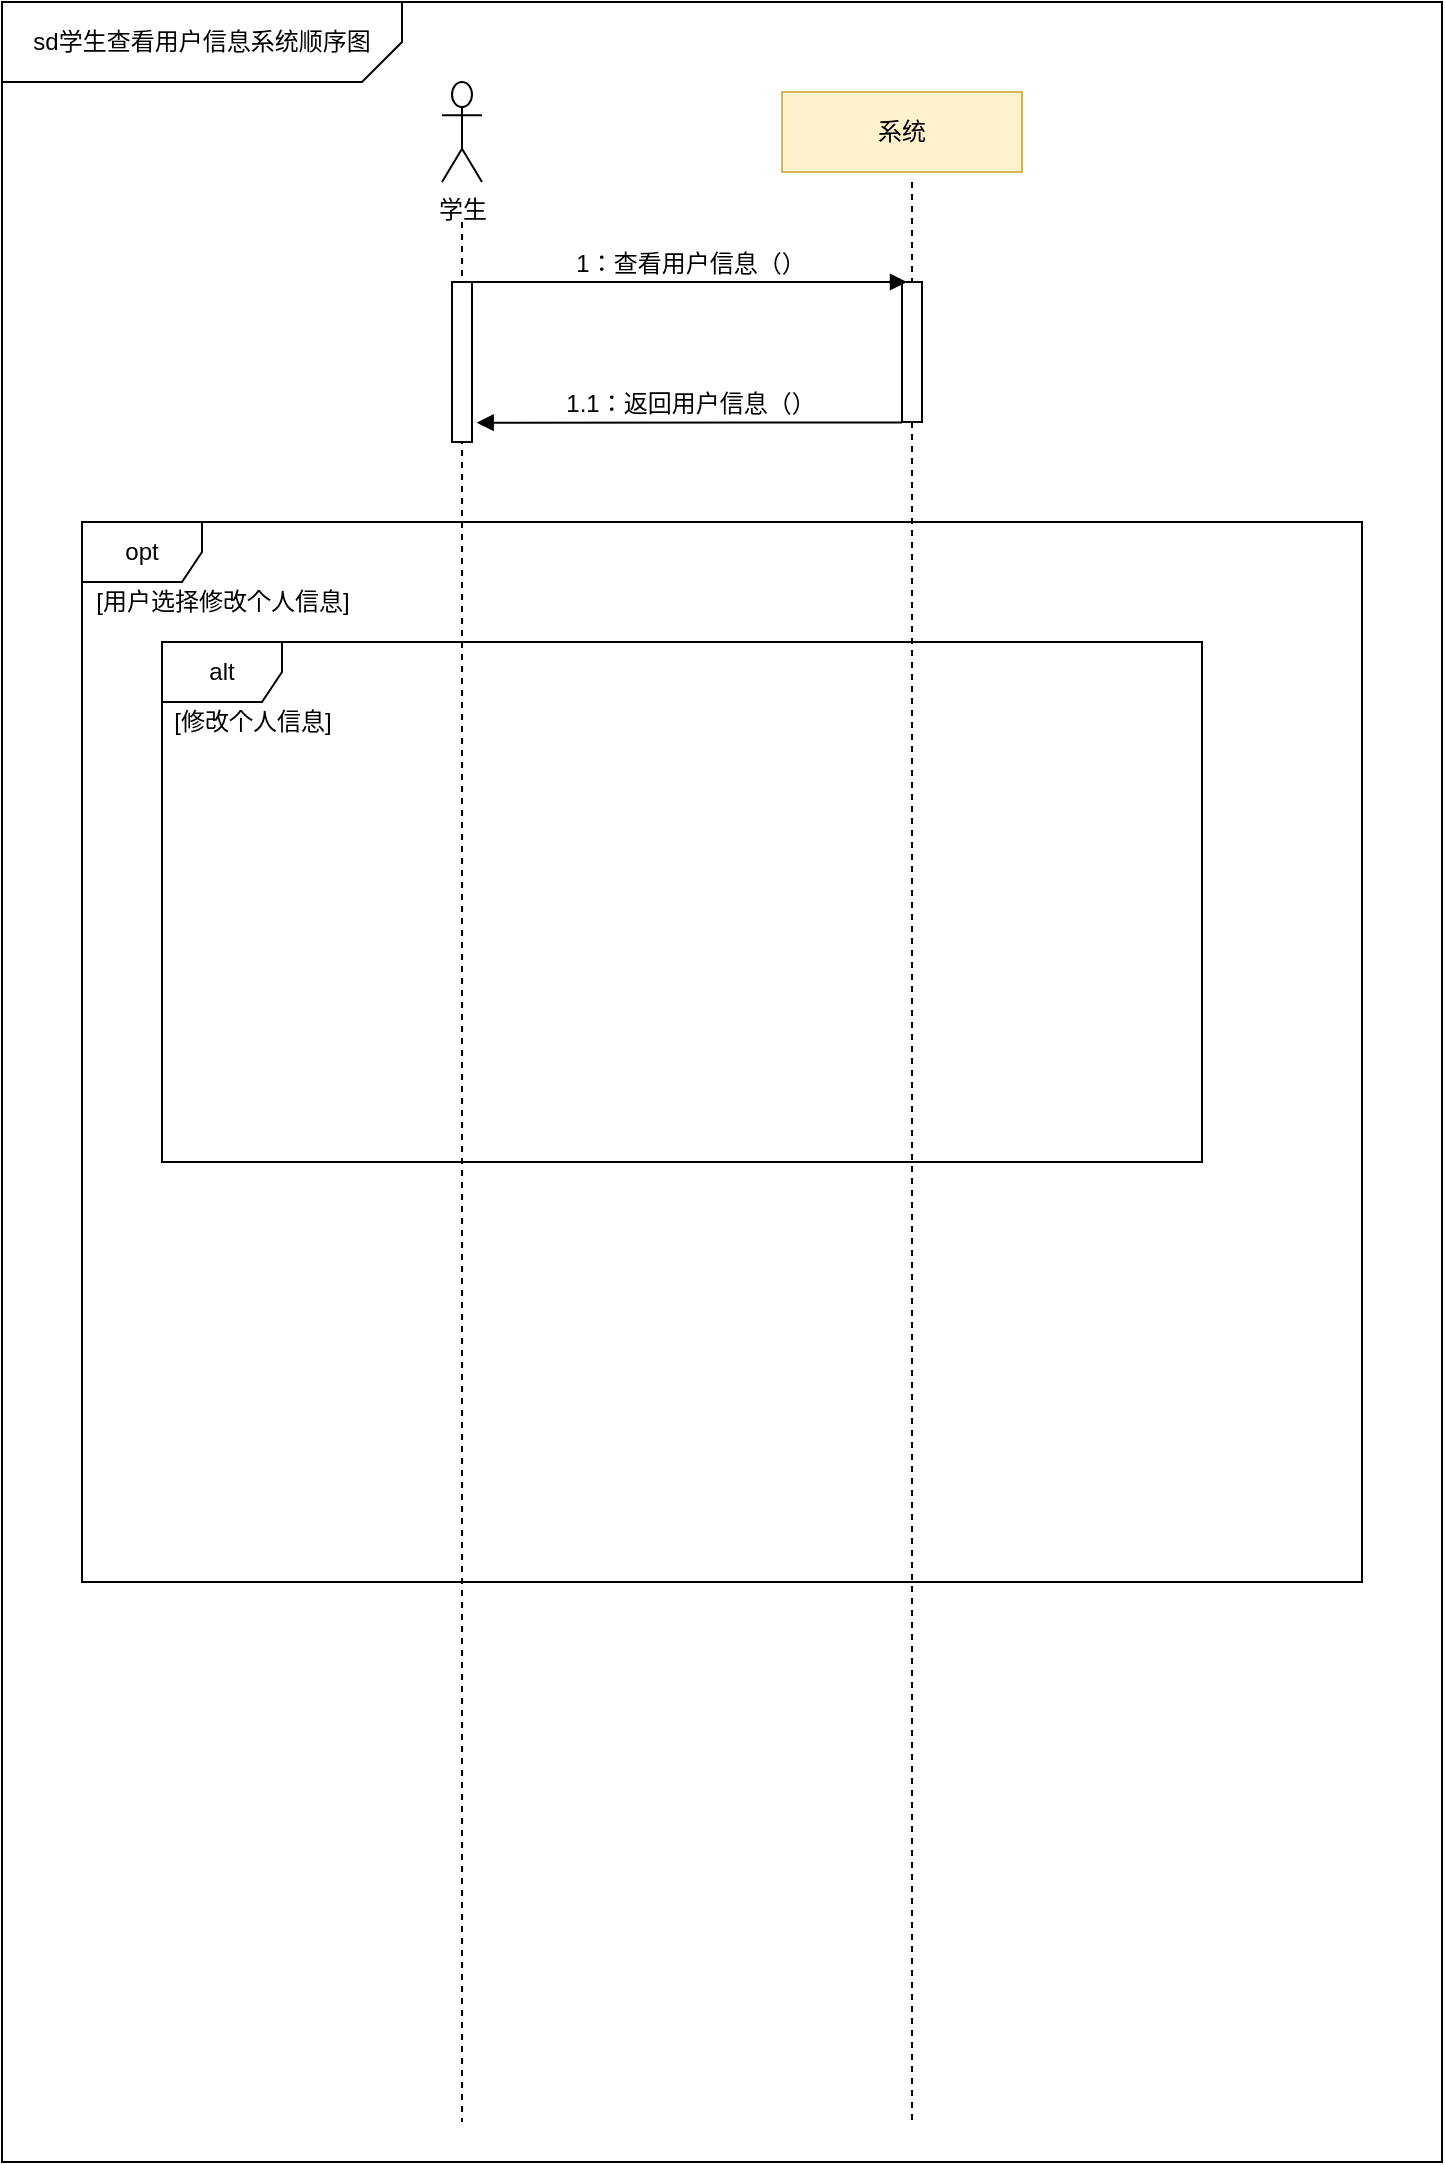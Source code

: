 <mxfile version="14.5.10" type="github">
  <diagram id="kgpKYQtTHZ0yAKxKKP6v" name="Page-1">
    <mxGraphModel dx="864" dy="553" grid="1" gridSize="10" guides="1" tooltips="1" connect="1" arrows="1" fold="1" page="1" pageScale="1" pageWidth="850" pageHeight="1100" background="none" math="0" shadow="0">
      <root>
        <mxCell id="0" />
        <mxCell id="1" parent="0" />
        <mxCell id="8y6wpV7VGv-w1ITJfM3C-70" value="Diagram1 heading" style="shape=umlFrame;whiteSpace=wrap;html=1;width=120;height=30;boundedLbl=1;verticalAlign=middle;align=left;spacingLeft=5;labelBackgroundColor=none;fontSize=12;" vertex="1" parent="1">
          <mxGeometry x="80" y="200" width="720" height="1080" as="geometry" />
        </mxCell>
        <mxCell id="8y6wpV7VGv-w1ITJfM3C-75" value="sd学生查看用户信息系统顺序图" style="verticalLabelPosition=middle;verticalAlign=middle;html=1;shape=card;whiteSpace=wrap;size=20;arcSize=12;labelBackgroundColor=none;fontSize=12;direction=west;align=center;labelPosition=center;" vertex="1" parent="1">
          <mxGeometry x="80" y="200" width="200" height="40" as="geometry" />
        </mxCell>
        <mxCell id="8y6wpV7VGv-w1ITJfM3C-78" value="学生" style="shape=umlActor;verticalLabelPosition=bottom;verticalAlign=top;html=1;labelBackgroundColor=none;fontSize=12;" vertex="1" parent="1">
          <mxGeometry x="300" y="240" width="20" height="50" as="geometry" />
        </mxCell>
        <mxCell id="8y6wpV7VGv-w1ITJfM3C-80" value="系统" style="fontStyle=0;labelBackgroundColor=none;fontSize=12;html=1;labelBorderColor=none;whiteSpace=wrap;fillColor=#fff2cc;strokeColor=#d6b656;" vertex="1" parent="1">
          <mxGeometry x="470" y="245" width="120" height="40" as="geometry" />
        </mxCell>
        <mxCell id="8y6wpV7VGv-w1ITJfM3C-92" value="" style="line;strokeWidth=1;direction=south;html=1;dashed=1;labelBackgroundColor=none;fontSize=12;sketch=0;shadow=0;" vertex="1" parent="1">
          <mxGeometry x="305" y="310" width="10" height="950" as="geometry" />
        </mxCell>
        <mxCell id="8y6wpV7VGv-w1ITJfM3C-96" value="" style="line;strokeWidth=1;direction=south;html=1;dashed=1;labelBackgroundColor=none;fontSize=12;sketch=0;shadow=0;" vertex="1" parent="1">
          <mxGeometry x="530" y="290" width="10" height="970" as="geometry" />
        </mxCell>
        <mxCell id="8y6wpV7VGv-w1ITJfM3C-97" value="" style="whiteSpace=wrap;html=1;shadow=0;labelBackgroundColor=none;sketch=0;fontSize=12;strokeWidth=1;direction=south;" vertex="1" parent="1">
          <mxGeometry x="305" y="340" width="10" height="80" as="geometry" />
        </mxCell>
        <mxCell id="8y6wpV7VGv-w1ITJfM3C-99" value="" style="whiteSpace=wrap;html=1;shadow=0;labelBackgroundColor=none;sketch=0;fontSize=12;strokeWidth=1;direction=south;" vertex="1" parent="1">
          <mxGeometry x="530" y="340" width="10" height="70" as="geometry" />
        </mxCell>
        <mxCell id="8y6wpV7VGv-w1ITJfM3C-105" value="1：查看用户信息（）" style="html=1;verticalAlign=bottom;endArrow=block;fontSize=12;strokeWidth=1;entryX=0;entryY=0.75;entryDx=0;entryDy=0;" edge="1" parent="1" target="8y6wpV7VGv-w1ITJfM3C-99">
          <mxGeometry width="80" relative="1" as="geometry">
            <mxPoint x="315" y="340" as="sourcePoint" />
            <mxPoint x="510" y="370" as="targetPoint" />
          </mxGeometry>
        </mxCell>
        <mxCell id="8y6wpV7VGv-w1ITJfM3C-107" value="1.1：返回用户信息（）" style="html=1;verticalAlign=bottom;endArrow=block;fontSize=12;strokeWidth=1;exitX=0.124;exitY=1;exitDx=0;exitDy=0;exitPerimeter=0;entryX=0.879;entryY=-0.233;entryDx=0;entryDy=0;entryPerimeter=0;" edge="1" parent="1" source="8y6wpV7VGv-w1ITJfM3C-96" target="8y6wpV7VGv-w1ITJfM3C-97">
          <mxGeometry width="80" relative="1" as="geometry">
            <mxPoint x="430" y="370" as="sourcePoint" />
            <mxPoint x="510" y="370" as="targetPoint" />
          </mxGeometry>
        </mxCell>
        <mxCell id="8y6wpV7VGv-w1ITJfM3C-108" value="opt" style="shape=umlFrame;whiteSpace=wrap;html=1;shadow=0;labelBackgroundColor=none;sketch=0;fontSize=12;strokeWidth=1;" vertex="1" parent="1">
          <mxGeometry x="120" y="460" width="640" height="530" as="geometry" />
        </mxCell>
        <mxCell id="8y6wpV7VGv-w1ITJfM3C-109" value="[用户选择修改个人信息]" style="text;html=1;resizable=0;autosize=1;align=center;verticalAlign=middle;points=[];fillColor=none;strokeColor=none;rounded=0;shadow=0;labelBackgroundColor=none;sketch=0;fontSize=12;" vertex="1" parent="1">
          <mxGeometry x="120" y="490" width="140" height="20" as="geometry" />
        </mxCell>
        <mxCell id="8y6wpV7VGv-w1ITJfM3C-110" value="alt" style="shape=umlFrame;whiteSpace=wrap;html=1;shadow=0;labelBackgroundColor=none;sketch=0;fontSize=12;strokeWidth=1;" vertex="1" parent="1">
          <mxGeometry x="160" y="520" width="520" height="260" as="geometry" />
        </mxCell>
        <mxCell id="8y6wpV7VGv-w1ITJfM3C-111" value="[修改个人信息]" style="text;html=1;resizable=0;autosize=1;align=center;verticalAlign=middle;points=[];fillColor=none;strokeColor=none;rounded=0;shadow=0;labelBackgroundColor=none;sketch=0;fontSize=12;" vertex="1" parent="1">
          <mxGeometry x="160" y="550" width="90" height="20" as="geometry" />
        </mxCell>
      </root>
    </mxGraphModel>
  </diagram>
</mxfile>
